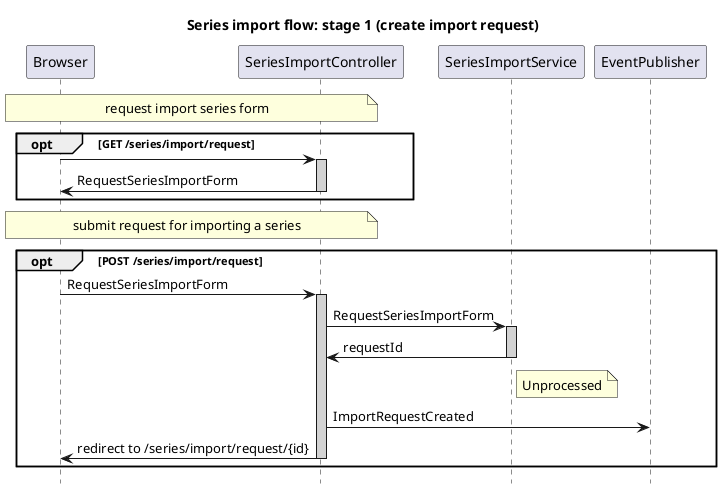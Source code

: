 @startuml

title Series import flow: stage 1 (create import request)
hide footbox
skinparam sequence {
	LifeLineBackgroundColor LightGray
}

participant Browser
participant SeriesImportController
participant SeriesImportService
participant EventPublisher

note over Browser,SeriesImportController: request import series form
opt GET /series/import/request
Browser->SeriesImportController:
activate SeriesImportController
SeriesImportController->Browser: RequestSeriesImportForm
deactivate SeriesImportController
end

note over Browser,SeriesImportController: submit request for importing a series
opt POST /series/import/request

Browser->SeriesImportController: RequestSeriesImportForm
activate SeriesImportController

SeriesImportController->SeriesImportService: RequestSeriesImportForm
activate SeriesImportService
SeriesImportService->SeriesImportController: requestId
deactivate SeriesImportService
note right of SeriesImportService: Unprocessed
SeriesImportController->EventPublisher: ImportRequestCreated

SeriesImportController->Browser: redirect to /series/import/request/{id}
deactivate SeriesImportController

end

@enduml